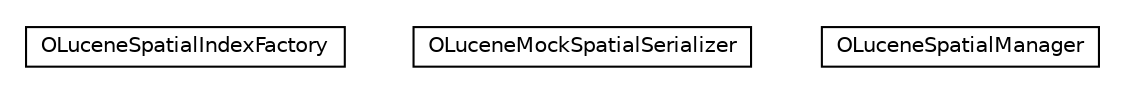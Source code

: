 #!/usr/local/bin/dot
#
# Class diagram 
# Generated by UMLGraph version R5_6-24-gf6e263 (http://www.umlgraph.org/)
#

digraph G {
	edge [fontname="Helvetica",fontsize=10,labelfontname="Helvetica",labelfontsize=10];
	node [fontname="Helvetica",fontsize=10,shape=plaintext];
	nodesep=0.25;
	ranksep=0.5;
	// com.orientechnologies.spatial.OLuceneSpatialIndexFactory
	c670901 [label=<<table title="com.orientechnologies.spatial.OLuceneSpatialIndexFactory" border="0" cellborder="1" cellspacing="0" cellpadding="2" port="p" href="./OLuceneSpatialIndexFactory.html">
		<tr><td><table border="0" cellspacing="0" cellpadding="1">
<tr><td align="center" balign="center"> OLuceneSpatialIndexFactory </td></tr>
		</table></td></tr>
		</table>>, URL="./OLuceneSpatialIndexFactory.html", fontname="Helvetica", fontcolor="black", fontsize=10.0];
	// com.orientechnologies.spatial.OLuceneMockSpatialSerializer
	c670902 [label=<<table title="com.orientechnologies.spatial.OLuceneMockSpatialSerializer" border="0" cellborder="1" cellspacing="0" cellpadding="2" port="p" href="./OLuceneMockSpatialSerializer.html">
		<tr><td><table border="0" cellspacing="0" cellpadding="1">
<tr><td align="center" balign="center"> OLuceneMockSpatialSerializer </td></tr>
		</table></td></tr>
		</table>>, URL="./OLuceneMockSpatialSerializer.html", fontname="Helvetica", fontcolor="black", fontsize=10.0];
	// com.orientechnologies.spatial.OLuceneSpatialManager
	c670903 [label=<<table title="com.orientechnologies.spatial.OLuceneSpatialManager" border="0" cellborder="1" cellspacing="0" cellpadding="2" port="p" href="./OLuceneSpatialManager.html">
		<tr><td><table border="0" cellspacing="0" cellpadding="1">
<tr><td align="center" balign="center"> OLuceneSpatialManager </td></tr>
		</table></td></tr>
		</table>>, URL="./OLuceneSpatialManager.html", fontname="Helvetica", fontcolor="black", fontsize=10.0];
}

